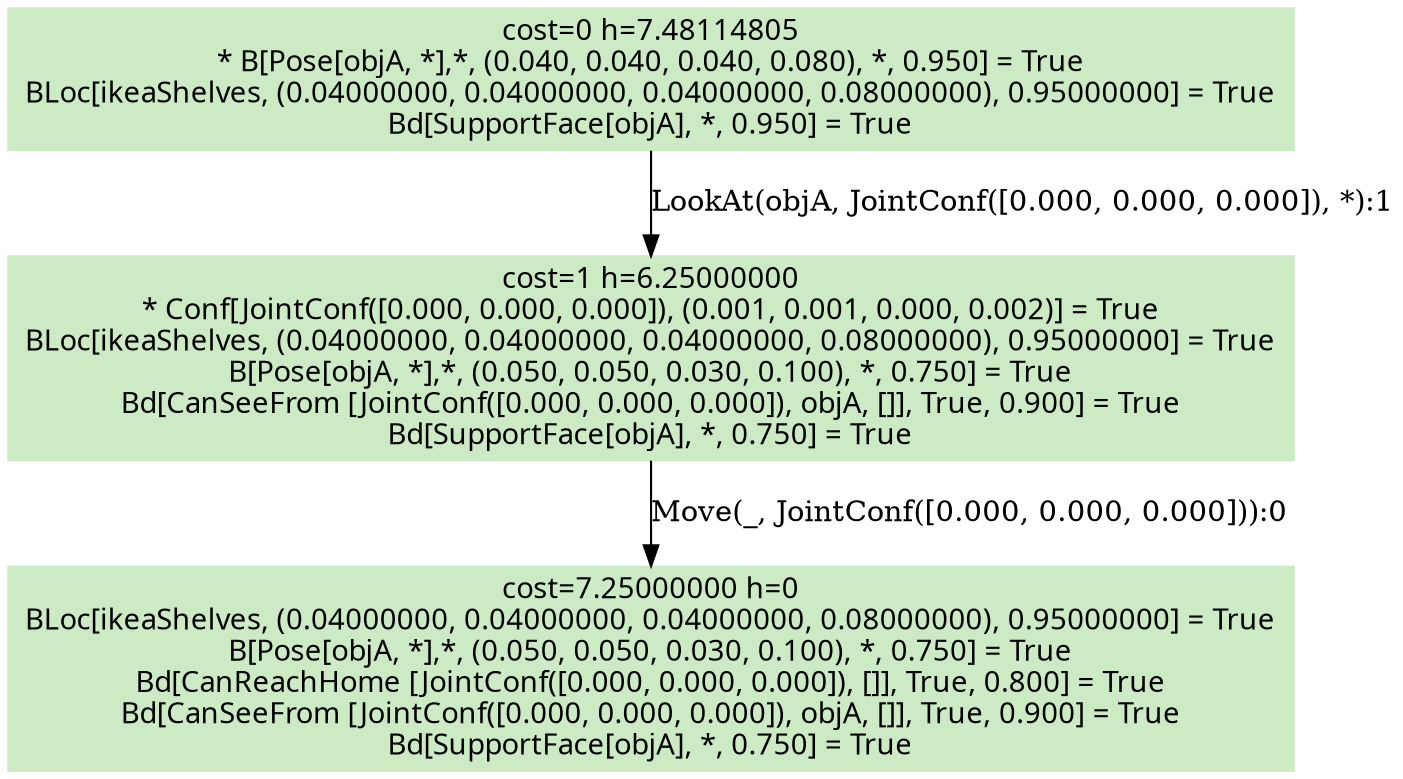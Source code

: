 digraph G {
    ordering=out;
    node [fontname=HelveticaBold];
    "210" [shape=box, label="cost=0 h=7.48114805\n* B[Pose[objA, *],*, (0.040, 0.040, 0.040, 0.080), *, 0.950] = True\nBLoc[ikeaShelves, (0.04000000, 0.04000000, 0.04000000, 0.08000000), 0.95000000] = True\nBd[SupportFace[objA], *, 0.950] = True\n"];
    "219" [shape=box, label="cost=1 h=6.25000000\n* Conf[JointConf([0.000, 0.000, 0.000]), (0.001, 0.001, 0.000, 0.002)] = True\nBLoc[ikeaShelves, (0.04000000, 0.04000000, 0.04000000, 0.08000000), 0.95000000] = True\nB[Pose[objA, *],*, (0.050, 0.050, 0.030, 0.100), *, 0.750] = True\nBd[CanSeeFrom [JointConf([0.000, 0.000, 0.000]), objA, []], True, 0.900] = True\nBd[SupportFace[objA], *, 0.750] = True\n"];
    "210" [shape=box, style=filled, colorscheme=pastel16, color=2, label="cost=0 h=7.48114805\n* B[Pose[objA, *],*, (0.040, 0.040, 0.040, 0.080), *, 0.950] = True\nBLoc[ikeaShelves, (0.04000000, 0.04000000, 0.04000000, 0.08000000), 0.95000000] = True\nBd[SupportFace[objA], *, 0.950] = True\n"];
    "210" -> "219"[label="LookAt(objA, JointConf([0.000, 0.000, 0.000]), *):1"];
    "221" [shape=box, label="cost=7.25000000 h=0\nBLoc[ikeaShelves, (0.04000000, 0.04000000, 0.04000000, 0.08000000), 0.95000000] = True\nB[Pose[objA, *],*, (0.050, 0.050, 0.030, 0.100), *, 0.750] = True\nBd[CanReachHome [JointConf([0.000, 0.000, 0.000]), []], True, 0.800] = True\nBd[CanSeeFrom [JointConf([0.000, 0.000, 0.000]), objA, []], True, 0.900] = True\nBd[SupportFace[objA], *, 0.750] = True\n"];
    "219" [shape=box, style=filled, colorscheme=pastel16, color=2, label="cost=1 h=6.25000000\n* Conf[JointConf([0.000, 0.000, 0.000]), (0.001, 0.001, 0.000, 0.002)] = True\nBLoc[ikeaShelves, (0.04000000, 0.04000000, 0.04000000, 0.08000000), 0.95000000] = True\nB[Pose[objA, *],*, (0.050, 0.050, 0.030, 0.100), *, 0.750] = True\nBd[CanSeeFrom [JointConf([0.000, 0.000, 0.000]), objA, []], True, 0.900] = True\nBd[SupportFace[objA], *, 0.750] = True\n"];
    "219" -> "221"[label="Move(_, JointConf([0.000, 0.000, 0.000])):0"];
    "210" [shape=box, style=filled, colorscheme=pastel16,color=3];
    "219" [shape=box, style=filled, colorscheme=pastel16,color=3];
    "221" [shape=box, style=filled, colorscheme=pastel16,color=3];
}
